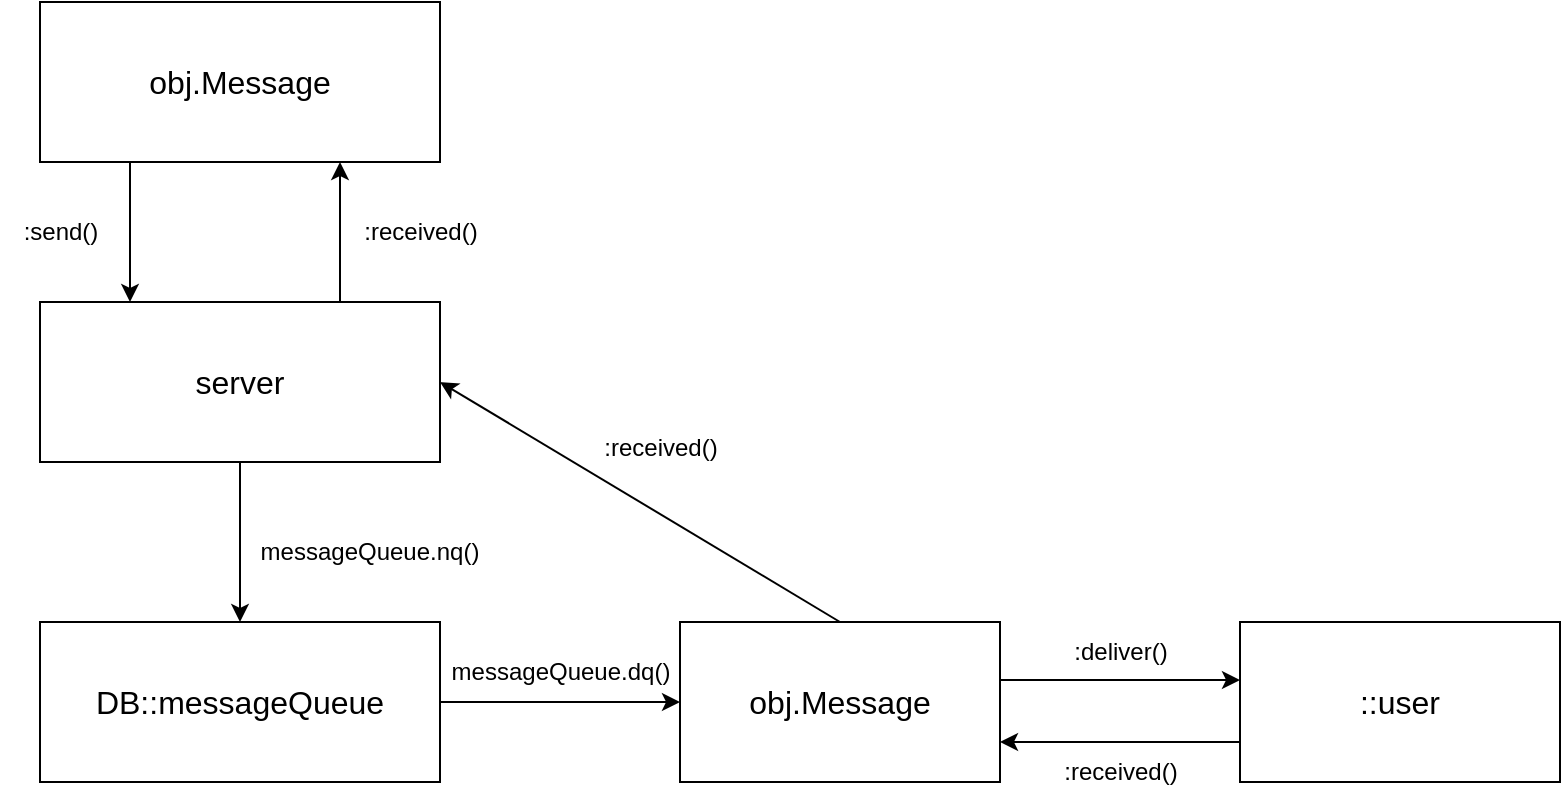 <mxfile version="24.7.16">
  <diagram name="Page-1" id="SfEMgJGgluUHtq6LfZ36">
    <mxGraphModel dx="1050" dy="530" grid="1" gridSize="10" guides="1" tooltips="1" connect="1" arrows="1" fold="1" page="1" pageScale="1" pageWidth="850" pageHeight="1100" math="0" shadow="0">
      <root>
        <mxCell id="0" />
        <mxCell id="1" parent="0" />
        <mxCell id="92cSJWFZKq6e9DWnmjqf-2" value="&lt;font style=&quot;font-size: 16px;&quot;&gt;DB::messageQueue&lt;/font&gt;" style="rounded=0;whiteSpace=wrap;html=1;" vertex="1" parent="1">
          <mxGeometry x="40" y="330" width="200" height="80" as="geometry" />
        </mxCell>
        <mxCell id="92cSJWFZKq6e9DWnmjqf-4" value="" style="endArrow=classic;html=1;rounded=0;exitX=1;exitY=0.5;exitDx=0;exitDy=0;" edge="1" parent="1" source="92cSJWFZKq6e9DWnmjqf-5">
          <mxGeometry width="50" height="50" relative="1" as="geometry">
            <mxPoint x="400" y="400" as="sourcePoint" />
            <mxPoint x="400" y="370" as="targetPoint" />
          </mxGeometry>
        </mxCell>
        <mxCell id="92cSJWFZKq6e9DWnmjqf-6" value="" style="endArrow=classic;html=1;rounded=0;exitX=1;exitY=0.5;exitDx=0;exitDy=0;" edge="1" parent="1" source="92cSJWFZKq6e9DWnmjqf-2" target="92cSJWFZKq6e9DWnmjqf-5">
          <mxGeometry width="50" height="50" relative="1" as="geometry">
            <mxPoint x="240" y="370" as="sourcePoint" />
            <mxPoint x="400" y="370" as="targetPoint" />
          </mxGeometry>
        </mxCell>
        <mxCell id="92cSJWFZKq6e9DWnmjqf-5" value="&lt;font style=&quot;font-size: 16px;&quot;&gt;obj.Message&lt;/font&gt;" style="rounded=0;whiteSpace=wrap;html=1;" vertex="1" parent="1">
          <mxGeometry x="360" y="330" width="160" height="80" as="geometry" />
        </mxCell>
        <mxCell id="92cSJWFZKq6e9DWnmjqf-7" value="" style="endArrow=classic;html=1;rounded=0;exitX=1;exitY=0.5;exitDx=0;exitDy=0;entryX=0;entryY=0.5;entryDx=0;entryDy=0;" edge="1" parent="1">
          <mxGeometry width="50" height="50" relative="1" as="geometry">
            <mxPoint x="520" y="359" as="sourcePoint" />
            <mxPoint x="640" y="359" as="targetPoint" />
          </mxGeometry>
        </mxCell>
        <mxCell id="92cSJWFZKq6e9DWnmjqf-9" value="&lt;font style=&quot;font-size: 16px;&quot;&gt;::user&lt;/font&gt;" style="rounded=0;whiteSpace=wrap;html=1;" vertex="1" parent="1">
          <mxGeometry x="640" y="330" width="160" height="80" as="geometry" />
        </mxCell>
        <mxCell id="92cSJWFZKq6e9DWnmjqf-11" value="messageQueue.dq()" style="text;html=1;align=center;verticalAlign=middle;resizable=0;points=[];autosize=1;strokeColor=none;fillColor=none;" vertex="1" parent="1">
          <mxGeometry x="235" y="340" width="130" height="30" as="geometry" />
        </mxCell>
        <mxCell id="92cSJWFZKq6e9DWnmjqf-12" value=":deliver()" style="text;html=1;align=center;verticalAlign=middle;resizable=0;points=[];autosize=1;strokeColor=none;fillColor=none;" vertex="1" parent="1">
          <mxGeometry x="545" y="330" width="70" height="30" as="geometry" />
        </mxCell>
        <mxCell id="92cSJWFZKq6e9DWnmjqf-13" value=":received()" style="text;html=1;align=center;verticalAlign=middle;resizable=0;points=[];autosize=1;strokeColor=none;fillColor=none;" vertex="1" parent="1">
          <mxGeometry x="540" y="390" width="80" height="30" as="geometry" />
        </mxCell>
        <mxCell id="92cSJWFZKq6e9DWnmjqf-15" value="" style="endArrow=classic;html=1;rounded=0;exitX=0;exitY=0.75;exitDx=0;exitDy=0;entryX=1;entryY=0.75;entryDx=0;entryDy=0;" edge="1" parent="1" source="92cSJWFZKq6e9DWnmjqf-9" target="92cSJWFZKq6e9DWnmjqf-5">
          <mxGeometry width="50" height="50" relative="1" as="geometry">
            <mxPoint x="400" y="400" as="sourcePoint" />
            <mxPoint x="450" y="350" as="targetPoint" />
          </mxGeometry>
        </mxCell>
        <mxCell id="92cSJWFZKq6e9DWnmjqf-16" value="&lt;font style=&quot;font-size: 16px;&quot;&gt;server&lt;/font&gt;" style="rounded=0;whiteSpace=wrap;html=1;" vertex="1" parent="1">
          <mxGeometry x="40" y="170" width="200" height="80" as="geometry" />
        </mxCell>
        <mxCell id="92cSJWFZKq6e9DWnmjqf-17" value="" style="endArrow=classic;html=1;rounded=0;entryX=1;entryY=0.5;entryDx=0;entryDy=0;exitX=0.5;exitY=0;exitDx=0;exitDy=0;" edge="1" parent="1" source="92cSJWFZKq6e9DWnmjqf-5" target="92cSJWFZKq6e9DWnmjqf-16">
          <mxGeometry width="50" height="50" relative="1" as="geometry">
            <mxPoint x="400" y="370" as="sourcePoint" />
            <mxPoint x="450" y="320" as="targetPoint" />
          </mxGeometry>
        </mxCell>
        <mxCell id="92cSJWFZKq6e9DWnmjqf-18" value=":received()" style="text;html=1;align=center;verticalAlign=middle;resizable=0;points=[];autosize=1;strokeColor=none;fillColor=none;" vertex="1" parent="1">
          <mxGeometry x="310" y="228" width="80" height="30" as="geometry" />
        </mxCell>
        <mxCell id="92cSJWFZKq6e9DWnmjqf-19" value="" style="endArrow=classic;html=1;rounded=0;exitX=0.5;exitY=1;exitDx=0;exitDy=0;entryX=0.5;entryY=0;entryDx=0;entryDy=0;" edge="1" parent="1" source="92cSJWFZKq6e9DWnmjqf-16" target="92cSJWFZKq6e9DWnmjqf-2">
          <mxGeometry width="50" height="50" relative="1" as="geometry">
            <mxPoint x="400" y="370" as="sourcePoint" />
            <mxPoint x="450" y="320" as="targetPoint" />
          </mxGeometry>
        </mxCell>
        <mxCell id="92cSJWFZKq6e9DWnmjqf-22" value="&lt;font style=&quot;font-size: 16px;&quot;&gt;obj.Message&lt;/font&gt;" style="rounded=0;whiteSpace=wrap;html=1;" vertex="1" parent="1">
          <mxGeometry x="40" y="20" width="200" height="80" as="geometry" />
        </mxCell>
        <mxCell id="92cSJWFZKq6e9DWnmjqf-23" value="" style="endArrow=classic;html=1;rounded=0;exitX=0.5;exitY=1;exitDx=0;exitDy=0;entryX=0.5;entryY=0;entryDx=0;entryDy=0;" edge="1" parent="1">
          <mxGeometry width="50" height="50" relative="1" as="geometry">
            <mxPoint x="85" y="100" as="sourcePoint" />
            <mxPoint x="85" y="170" as="targetPoint" />
          </mxGeometry>
        </mxCell>
        <mxCell id="92cSJWFZKq6e9DWnmjqf-24" value="" style="endArrow=classic;html=1;rounded=0;exitX=0.75;exitY=0;exitDx=0;exitDy=0;entryX=0.75;entryY=1;entryDx=0;entryDy=0;" edge="1" parent="1" source="92cSJWFZKq6e9DWnmjqf-16" target="92cSJWFZKq6e9DWnmjqf-22">
          <mxGeometry width="50" height="50" relative="1" as="geometry">
            <mxPoint x="400" y="280" as="sourcePoint" />
            <mxPoint x="450" y="230" as="targetPoint" />
          </mxGeometry>
        </mxCell>
        <mxCell id="92cSJWFZKq6e9DWnmjqf-25" value=":send()" style="text;html=1;align=center;verticalAlign=middle;resizable=0;points=[];autosize=1;strokeColor=none;fillColor=none;" vertex="1" parent="1">
          <mxGeometry x="20" y="120" width="60" height="30" as="geometry" />
        </mxCell>
        <mxCell id="92cSJWFZKq6e9DWnmjqf-26" value=":received()" style="text;html=1;align=center;verticalAlign=middle;resizable=0;points=[];autosize=1;strokeColor=none;fillColor=none;" vertex="1" parent="1">
          <mxGeometry x="190" y="120" width="80" height="30" as="geometry" />
        </mxCell>
        <mxCell id="92cSJWFZKq6e9DWnmjqf-27" value="messageQueue.nq()" style="text;html=1;align=center;verticalAlign=middle;whiteSpace=wrap;rounded=0;" vertex="1" parent="1">
          <mxGeometry x="175" y="280" width="60" height="30" as="geometry" />
        </mxCell>
      </root>
    </mxGraphModel>
  </diagram>
</mxfile>
